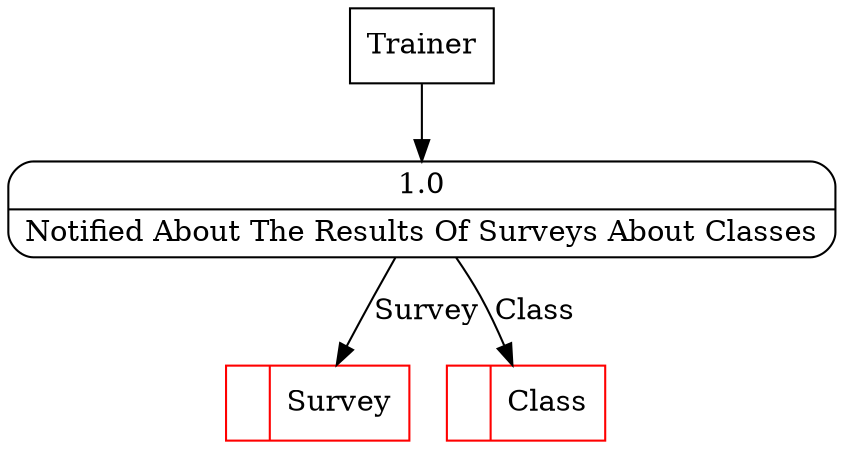 digraph dfd2{ 
node[shape=record]
200 [label="<f0>  |<f1> Survey " color=red];
201 [label="<f0>  |<f1> Class " color=red];
202 [label="Trainer" shape=box];
203 [label="{<f0> 1.0|<f1> Notified About The Results Of Surveys About Classes }" shape=Mrecord];
202 -> 203
203 -> 200 [label="Survey"]
203 -> 201 [label="Class"]
}